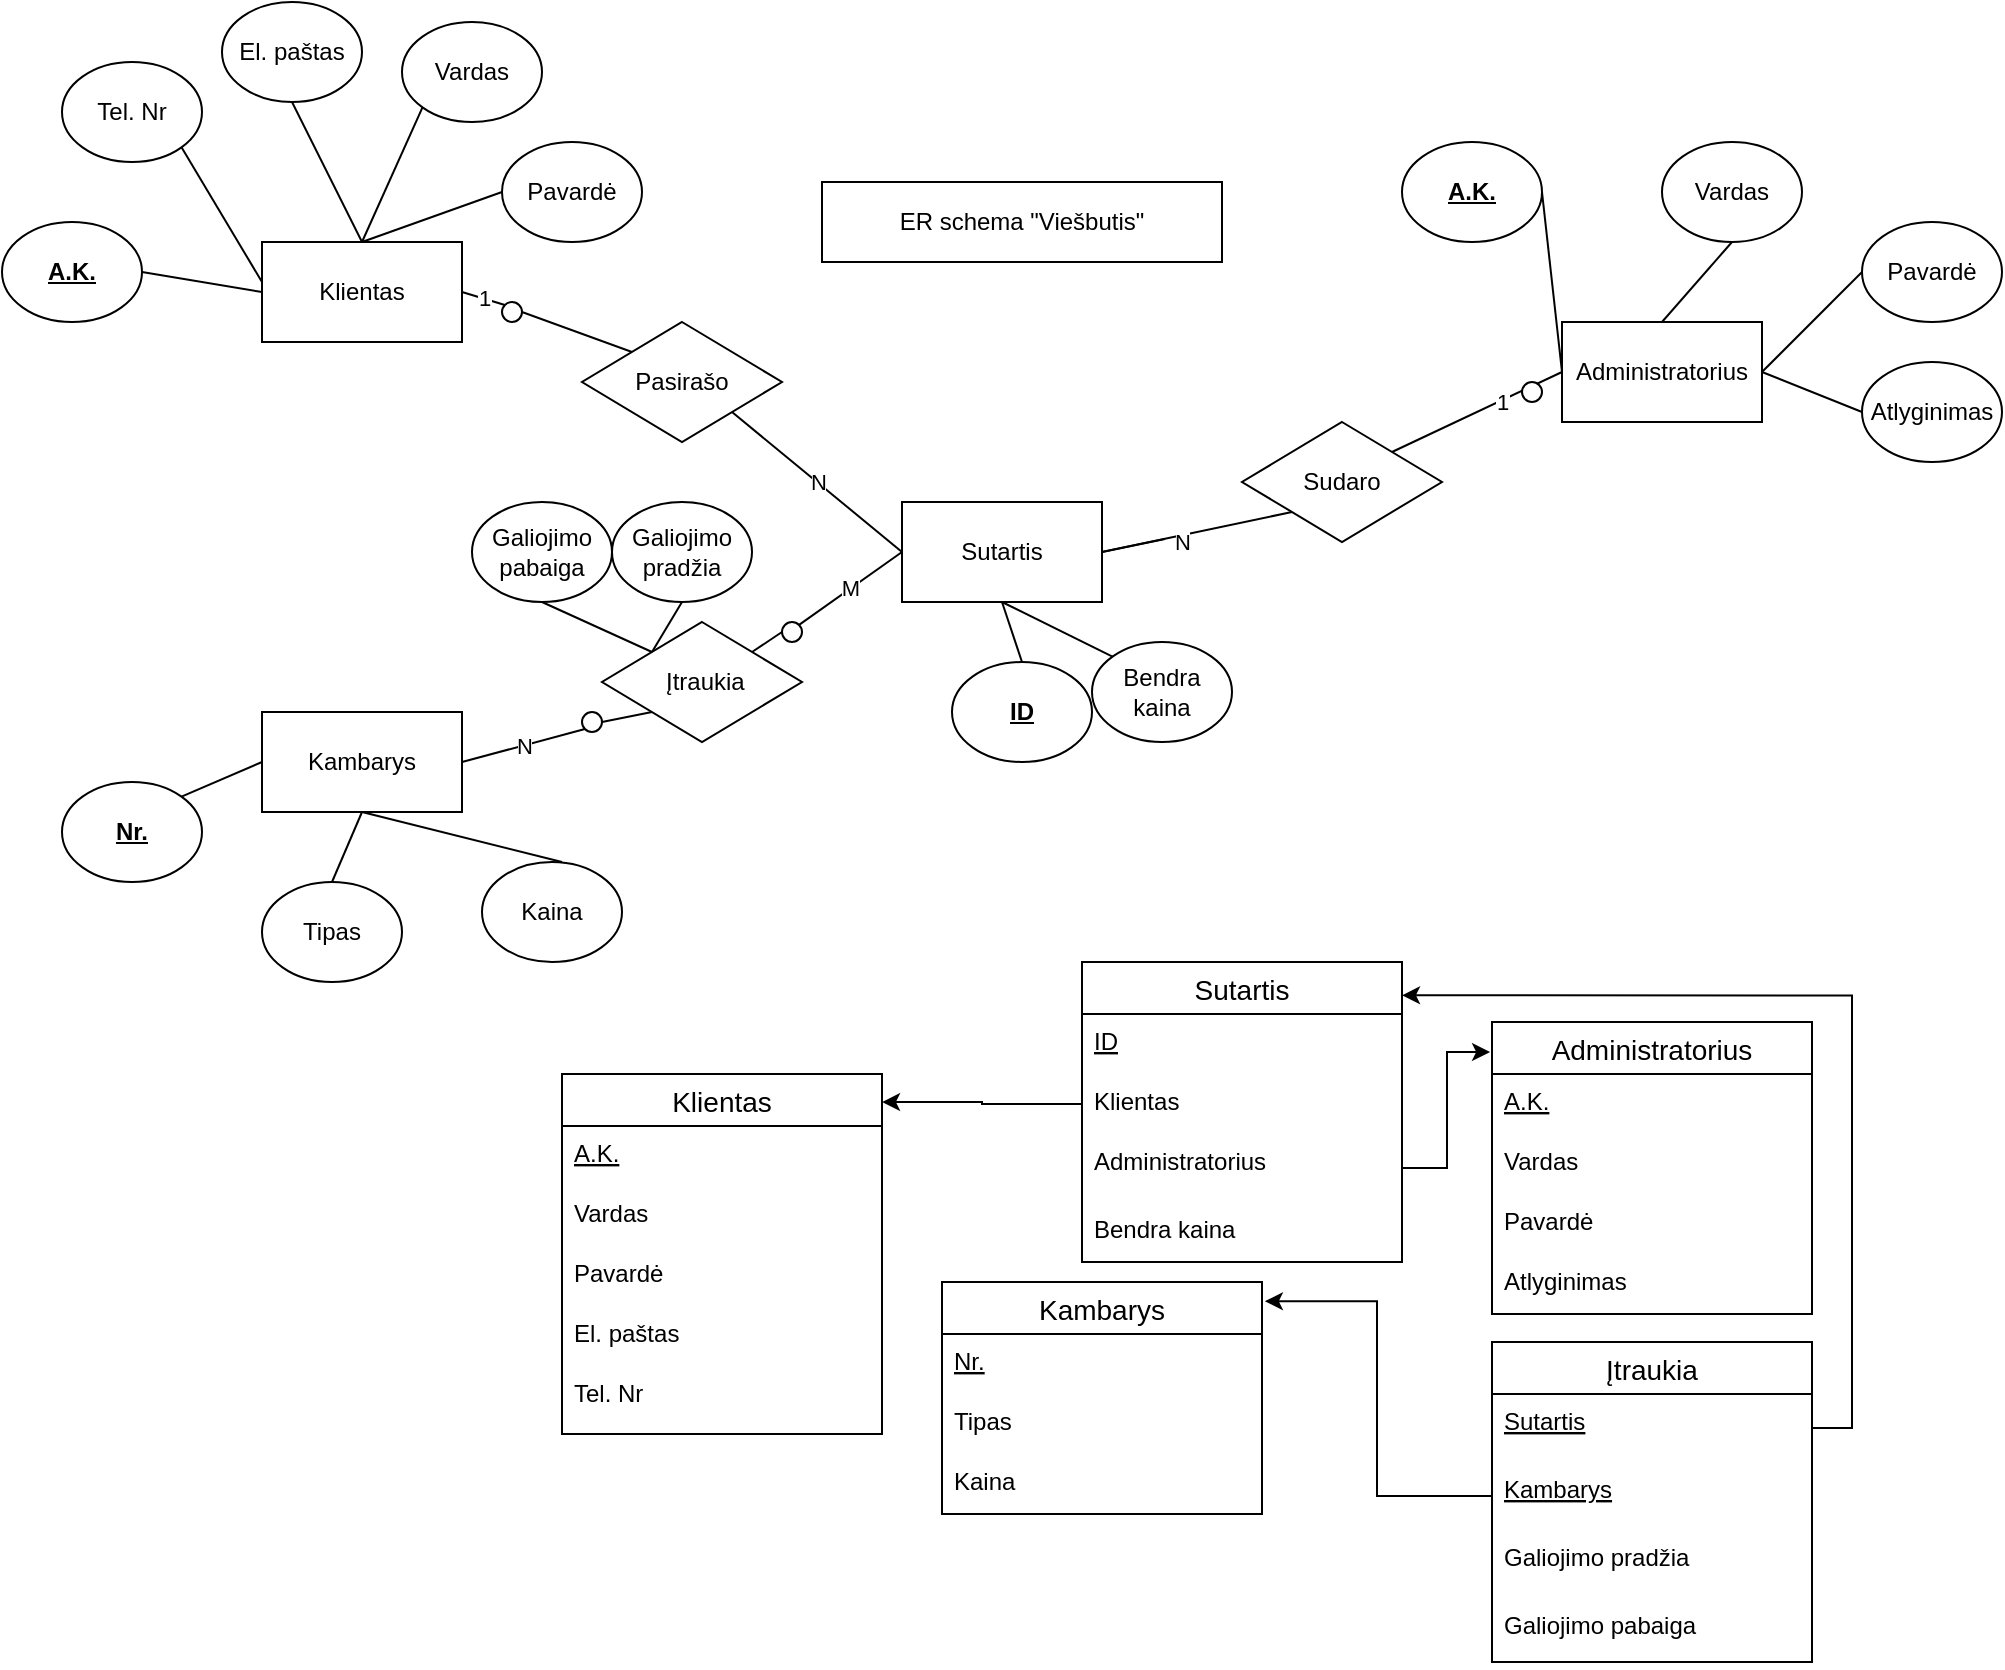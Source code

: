 <mxfile version="20.3.0" type="device"><diagram id="ZB93i0Jxzah_jdVbtj04" name="Puslapis-1"><mxGraphModel dx="2048" dy="809" grid="1" gridSize="10" guides="1" tooltips="1" connect="1" arrows="1" fold="1" page="1" pageScale="1" pageWidth="827" pageHeight="1169" math="0" shadow="0"><root><mxCell id="0"/><mxCell id="1" parent="0"/><mxCell id="vFG-43aFJGQL6tBBuW0R-1" value="ER schema &quot;Viešbutis&quot;" style="rounded=0;whiteSpace=wrap;html=1;" parent="1" vertex="1"><mxGeometry x="-100" y="120" width="200" height="40" as="geometry"/></mxCell><mxCell id="RhfGDhJfcOCOtuRxSW6P-5" value="Administratorius" style="rounded=0;whiteSpace=wrap;html=1;" parent="1" vertex="1"><mxGeometry x="270" y="190" width="100" height="50" as="geometry"/></mxCell><mxCell id="RhfGDhJfcOCOtuRxSW6P-6" value="Klientas" style="rounded=0;whiteSpace=wrap;html=1;" parent="1" vertex="1"><mxGeometry x="-380" y="150" width="100" height="50" as="geometry"/></mxCell><mxCell id="RhfGDhJfcOCOtuRxSW6P-50" value="A.K." style="ellipse;whiteSpace=wrap;html=1;fontStyle=5" parent="1" vertex="1"><mxGeometry x="190" y="100" width="70" height="50" as="geometry"/></mxCell><mxCell id="RhfGDhJfcOCOtuRxSW6P-51" value="" style="endArrow=none;html=1;rounded=0;entryX=0;entryY=0.5;entryDx=0;entryDy=0;exitX=1;exitY=0.5;exitDx=0;exitDy=0;" parent="1" source="RhfGDhJfcOCOtuRxSW6P-50" target="RhfGDhJfcOCOtuRxSW6P-5" edge="1"><mxGeometry width="50" height="50" relative="1" as="geometry"><mxPoint x="720" y="520" as="sourcePoint"/><mxPoint x="770" y="470" as="targetPoint"/></mxGeometry></mxCell><mxCell id="RhfGDhJfcOCOtuRxSW6P-54" value="A.K." style="ellipse;whiteSpace=wrap;html=1;fontStyle=5" parent="1" vertex="1"><mxGeometry x="-510" y="140" width="70" height="50" as="geometry"/></mxCell><mxCell id="RhfGDhJfcOCOtuRxSW6P-55" value="Tel. Nr" style="ellipse;whiteSpace=wrap;html=1;" parent="1" vertex="1"><mxGeometry x="-480" y="60" width="70" height="50" as="geometry"/></mxCell><mxCell id="RhfGDhJfcOCOtuRxSW6P-56" value="Vardas" style="ellipse;whiteSpace=wrap;html=1;" parent="1" vertex="1"><mxGeometry x="-310" y="40" width="70" height="50" as="geometry"/></mxCell><mxCell id="RhfGDhJfcOCOtuRxSW6P-57" value="El. paštas" style="ellipse;whiteSpace=wrap;html=1;" parent="1" vertex="1"><mxGeometry x="-400" y="30" width="70" height="50" as="geometry"/></mxCell><mxCell id="RhfGDhJfcOCOtuRxSW6P-58" value="Pavardė" style="ellipse;whiteSpace=wrap;html=1;" parent="1" vertex="1"><mxGeometry x="-260" y="100" width="70" height="50" as="geometry"/></mxCell><mxCell id="RhfGDhJfcOCOtuRxSW6P-59" value="" style="endArrow=none;html=1;rounded=0;entryX=1;entryY=0.5;entryDx=0;entryDy=0;exitX=0;exitY=0.5;exitDx=0;exitDy=0;" parent="1" source="RhfGDhJfcOCOtuRxSW6P-6" target="RhfGDhJfcOCOtuRxSW6P-54" edge="1"><mxGeometry width="50" height="50" relative="1" as="geometry"><mxPoint x="-150" y="240" as="sourcePoint"/><mxPoint x="-100" y="190" as="targetPoint"/></mxGeometry></mxCell><mxCell id="RhfGDhJfcOCOtuRxSW6P-60" value="" style="endArrow=none;html=1;rounded=0;entryX=1;entryY=1;entryDx=0;entryDy=0;" parent="1" target="RhfGDhJfcOCOtuRxSW6P-55" edge="1"><mxGeometry width="50" height="50" relative="1" as="geometry"><mxPoint x="-380" y="170" as="sourcePoint"/><mxPoint x="-100" y="190" as="targetPoint"/></mxGeometry></mxCell><mxCell id="RhfGDhJfcOCOtuRxSW6P-61" value="" style="endArrow=none;html=1;rounded=0;entryX=0.5;entryY=1;entryDx=0;entryDy=0;exitX=0.5;exitY=0;exitDx=0;exitDy=0;" parent="1" source="RhfGDhJfcOCOtuRxSW6P-6" target="RhfGDhJfcOCOtuRxSW6P-57" edge="1"><mxGeometry width="50" height="50" relative="1" as="geometry"><mxPoint x="-150" y="240" as="sourcePoint"/><mxPoint x="-100" y="190" as="targetPoint"/></mxGeometry></mxCell><mxCell id="RhfGDhJfcOCOtuRxSW6P-62" value="" style="endArrow=none;html=1;rounded=0;entryX=0;entryY=1;entryDx=0;entryDy=0;exitX=0.5;exitY=0;exitDx=0;exitDy=0;" parent="1" source="RhfGDhJfcOCOtuRxSW6P-6" target="RhfGDhJfcOCOtuRxSW6P-56" edge="1"><mxGeometry width="50" height="50" relative="1" as="geometry"><mxPoint x="-150" y="240" as="sourcePoint"/><mxPoint x="-100" y="190" as="targetPoint"/></mxGeometry></mxCell><mxCell id="RhfGDhJfcOCOtuRxSW6P-63" value="" style="endArrow=none;html=1;rounded=0;entryX=0;entryY=0.5;entryDx=0;entryDy=0;exitX=0.5;exitY=0;exitDx=0;exitDy=0;" parent="1" source="RhfGDhJfcOCOtuRxSW6P-6" target="RhfGDhJfcOCOtuRxSW6P-58" edge="1"><mxGeometry width="50" height="50" relative="1" as="geometry"><mxPoint x="-150" y="240" as="sourcePoint"/><mxPoint x="-100" y="190" as="targetPoint"/></mxGeometry></mxCell><mxCell id="RhfGDhJfcOCOtuRxSW6P-82" value="Vardas" style="ellipse;whiteSpace=wrap;html=1;" parent="1" vertex="1"><mxGeometry x="320" y="100" width="70" height="50" as="geometry"/></mxCell><mxCell id="RhfGDhJfcOCOtuRxSW6P-83" value="Pavardė" style="ellipse;whiteSpace=wrap;html=1;" parent="1" vertex="1"><mxGeometry x="420" y="140" width="70" height="50" as="geometry"/></mxCell><mxCell id="RhfGDhJfcOCOtuRxSW6P-85" value="Atlyginimas" style="ellipse;whiteSpace=wrap;html=1;" parent="1" vertex="1"><mxGeometry x="420" y="210" width="70" height="50" as="geometry"/></mxCell><mxCell id="RhfGDhJfcOCOtuRxSW6P-86" value="Kambarys" style="rounded=0;whiteSpace=wrap;html=1;" parent="1" vertex="1"><mxGeometry x="-380" y="385" width="100" height="50" as="geometry"/></mxCell><mxCell id="RhfGDhJfcOCOtuRxSW6P-91" value="Nr." style="ellipse;whiteSpace=wrap;html=1;fontStyle=5" parent="1" vertex="1"><mxGeometry x="-480" y="420" width="70" height="50" as="geometry"/></mxCell><mxCell id="RhfGDhJfcOCOtuRxSW6P-92" value="Tipas" style="ellipse;whiteSpace=wrap;html=1;" parent="1" vertex="1"><mxGeometry x="-380" y="470" width="70" height="50" as="geometry"/></mxCell><mxCell id="RhfGDhJfcOCOtuRxSW6P-93" value="" style="endArrow=none;html=1;rounded=0;entryX=0;entryY=0.5;entryDx=0;entryDy=0;exitX=1;exitY=0;exitDx=0;exitDy=0;" parent="1" source="RhfGDhJfcOCOtuRxSW6P-91" target="RhfGDhJfcOCOtuRxSW6P-86" edge="1"><mxGeometry width="50" height="50" relative="1" as="geometry"><mxPoint x="-110" y="410" as="sourcePoint"/><mxPoint x="-60" y="360" as="targetPoint"/></mxGeometry></mxCell><mxCell id="RhfGDhJfcOCOtuRxSW6P-94" value="" style="endArrow=none;html=1;rounded=0;entryX=0.5;entryY=1;entryDx=0;entryDy=0;exitX=0.5;exitY=0;exitDx=0;exitDy=0;" parent="1" source="RhfGDhJfcOCOtuRxSW6P-92" target="RhfGDhJfcOCOtuRxSW6P-86" edge="1"><mxGeometry width="50" height="50" relative="1" as="geometry"><mxPoint x="-110" y="410" as="sourcePoint"/><mxPoint x="-60" y="360" as="targetPoint"/></mxGeometry></mxCell><mxCell id="RhfGDhJfcOCOtuRxSW6P-95" value="Sutartis" style="rounded=0;whiteSpace=wrap;html=1;" parent="1" vertex="1"><mxGeometry x="-60" y="280" width="100" height="50" as="geometry"/></mxCell><mxCell id="RhfGDhJfcOCOtuRxSW6P-96" value="Pasirašo" style="rhombus;whiteSpace=wrap;html=1;" parent="1" vertex="1"><mxGeometry x="-220" y="190" width="100" height="60" as="geometry"/></mxCell><mxCell id="RhfGDhJfcOCOtuRxSW6P-97" value="&amp;nbsp;Įtraukia" style="rhombus;whiteSpace=wrap;html=1;" parent="1" vertex="1"><mxGeometry x="-210" y="340" width="100" height="60" as="geometry"/></mxCell><mxCell id="RhfGDhJfcOCOtuRxSW6P-98" value="M" style="endArrow=none;html=1;rounded=0;entryX=0;entryY=0.5;entryDx=0;entryDy=0;exitX=1;exitY=0;exitDx=0;exitDy=0;startArrow=none;" parent="1" source="EkCa-FRlZ73WwveigENW-10" target="RhfGDhJfcOCOtuRxSW6P-95" edge="1"><mxGeometry width="50" height="50" relative="1" as="geometry"><mxPoint x="-110" y="410" as="sourcePoint"/><mxPoint x="-60" y="360" as="targetPoint"/></mxGeometry></mxCell><mxCell id="RhfGDhJfcOCOtuRxSW6P-99" value="N" style="endArrow=none;html=1;rounded=0;entryX=1;entryY=0.5;entryDx=0;entryDy=0;exitX=0;exitY=1;exitDx=0;exitDy=0;startArrow=none;" parent="1" source="EkCa-FRlZ73WwveigENW-12" target="RhfGDhJfcOCOtuRxSW6P-86" edge="1"><mxGeometry width="50" height="50" relative="1" as="geometry"><mxPoint x="-110" y="410" as="sourcePoint"/><mxPoint x="-60" y="360" as="targetPoint"/></mxGeometry></mxCell><mxCell id="RhfGDhJfcOCOtuRxSW6P-100" value="1" style="endArrow=none;html=1;rounded=0;entryX=1;entryY=0.5;entryDx=0;entryDy=0;exitX=0;exitY=0;exitDx=0;exitDy=0;startArrow=none;" parent="1" source="B-_HKf1cQLXAdUD-6WGV-5" target="RhfGDhJfcOCOtuRxSW6P-6" edge="1"><mxGeometry width="50" height="50" relative="1" as="geometry"><mxPoint x="-110" y="410" as="sourcePoint"/><mxPoint x="-60" y="360" as="targetPoint"/></mxGeometry></mxCell><mxCell id="RhfGDhJfcOCOtuRxSW6P-101" value="N" style="endArrow=none;html=1;rounded=0;entryX=1;entryY=1;entryDx=0;entryDy=0;exitX=0;exitY=0.5;exitDx=0;exitDy=0;" parent="1" source="RhfGDhJfcOCOtuRxSW6P-95" target="RhfGDhJfcOCOtuRxSW6P-96" edge="1"><mxGeometry width="50" height="50" relative="1" as="geometry"><mxPoint x="-110" y="410" as="sourcePoint"/><mxPoint x="-60" y="360" as="targetPoint"/></mxGeometry></mxCell><mxCell id="RhfGDhJfcOCOtuRxSW6P-102" value="Sudaro" style="rhombus;whiteSpace=wrap;html=1;" parent="1" vertex="1"><mxGeometry x="110" y="240" width="100" height="60" as="geometry"/></mxCell><mxCell id="RhfGDhJfcOCOtuRxSW6P-103" value="1" style="endArrow=none;html=1;rounded=0;entryX=0;entryY=0.5;entryDx=0;entryDy=0;exitX=1;exitY=0;exitDx=0;exitDy=0;" parent="1" source="RhfGDhJfcOCOtuRxSW6P-102" target="RhfGDhJfcOCOtuRxSW6P-5" edge="1"><mxGeometry x="0.286" y="-1" width="50" height="50" relative="1" as="geometry"><mxPoint x="80" y="410" as="sourcePoint"/><mxPoint x="130" y="360" as="targetPoint"/><mxPoint as="offset"/></mxGeometry></mxCell><mxCell id="RhfGDhJfcOCOtuRxSW6P-104" value="N" style="endArrow=none;html=1;rounded=0;entryX=0;entryY=1;entryDx=0;entryDy=0;exitX=1;exitY=0.5;exitDx=0;exitDy=0;startArrow=none;" parent="1" source="RhfGDhJfcOCOtuRxSW6P-95" target="RhfGDhJfcOCOtuRxSW6P-102" edge="1"><mxGeometry x="-0.172" y="-3" width="50" height="50" relative="1" as="geometry"><mxPoint x="80" y="295" as="sourcePoint"/><mxPoint x="130" y="360" as="targetPoint"/><mxPoint as="offset"/></mxGeometry></mxCell><mxCell id="RhfGDhJfcOCOtuRxSW6P-105" value="" style="endArrow=none;html=1;rounded=0;entryX=0.5;entryY=1;entryDx=0;entryDy=0;exitX=0.5;exitY=0;exitDx=0;exitDy=0;" parent="1" source="RhfGDhJfcOCOtuRxSW6P-5" target="RhfGDhJfcOCOtuRxSW6P-82" edge="1"><mxGeometry width="50" height="50" relative="1" as="geometry"><mxPoint x="80" y="410" as="sourcePoint"/><mxPoint x="130" y="360" as="targetPoint"/></mxGeometry></mxCell><mxCell id="RhfGDhJfcOCOtuRxSW6P-106" value="" style="endArrow=none;html=1;rounded=0;entryX=0;entryY=0.5;entryDx=0;entryDy=0;exitX=1;exitY=0.5;exitDx=0;exitDy=0;" parent="1" source="RhfGDhJfcOCOtuRxSW6P-5" target="RhfGDhJfcOCOtuRxSW6P-83" edge="1"><mxGeometry width="50" height="50" relative="1" as="geometry"><mxPoint x="80" y="410" as="sourcePoint"/><mxPoint x="130" y="360" as="targetPoint"/></mxGeometry></mxCell><mxCell id="RhfGDhJfcOCOtuRxSW6P-107" value="" style="endArrow=none;html=1;rounded=0;entryX=0;entryY=0.5;entryDx=0;entryDy=0;exitX=1;exitY=0.5;exitDx=0;exitDy=0;" parent="1" source="RhfGDhJfcOCOtuRxSW6P-5" target="RhfGDhJfcOCOtuRxSW6P-85" edge="1"><mxGeometry width="50" height="50" relative="1" as="geometry"><mxPoint x="80" y="410" as="sourcePoint"/><mxPoint x="130" y="360" as="targetPoint"/></mxGeometry></mxCell><mxCell id="RhfGDhJfcOCOtuRxSW6P-108" value="ID" style="ellipse;whiteSpace=wrap;html=1;fontStyle=5" parent="1" vertex="1"><mxGeometry x="-35" y="360" width="70" height="50" as="geometry"/></mxCell><mxCell id="RhfGDhJfcOCOtuRxSW6P-110" value="Galiojimo pradžia" style="ellipse;whiteSpace=wrap;html=1;" parent="1" vertex="1"><mxGeometry x="-205" y="280" width="70" height="50" as="geometry"/></mxCell><mxCell id="RhfGDhJfcOCOtuRxSW6P-111" value="Galiojimo pabaiga" style="ellipse;whiteSpace=wrap;html=1;" parent="1" vertex="1"><mxGeometry x="-275" y="280" width="70" height="50" as="geometry"/></mxCell><mxCell id="RhfGDhJfcOCOtuRxSW6P-113" value="" style="endArrow=none;html=1;rounded=0;entryX=0.5;entryY=1;entryDx=0;entryDy=0;exitX=0.5;exitY=0;exitDx=0;exitDy=0;" parent="1" source="RhfGDhJfcOCOtuRxSW6P-108" target="RhfGDhJfcOCOtuRxSW6P-95" edge="1"><mxGeometry width="50" height="50" relative="1" as="geometry"><mxPoint x="-80" y="310" as="sourcePoint"/><mxPoint x="-10" y="340" as="targetPoint"/></mxGeometry></mxCell><mxCell id="lDT30wL_PB-l56CWm77V-4" value="Kaina" style="ellipse;whiteSpace=wrap;html=1;" parent="1" vertex="1"><mxGeometry x="-270" y="460" width="70" height="50" as="geometry"/></mxCell><mxCell id="lDT30wL_PB-l56CWm77V-5" value="" style="endArrow=none;html=1;rounded=0;entryX=0.5;entryY=1;entryDx=0;entryDy=0;" parent="1" target="RhfGDhJfcOCOtuRxSW6P-86" edge="1"><mxGeometry width="50" height="50" relative="1" as="geometry"><mxPoint x="-230" y="460" as="sourcePoint"/><mxPoint x="40" y="480" as="targetPoint"/></mxGeometry></mxCell><mxCell id="lDT30wL_PB-l56CWm77V-17" value="Bendra kaina" style="ellipse;whiteSpace=wrap;html=1;" parent="1" vertex="1"><mxGeometry x="35" y="350" width="70" height="50" as="geometry"/></mxCell><mxCell id="lDT30wL_PB-l56CWm77V-18" value="" style="endArrow=none;html=1;rounded=0;entryX=0.5;entryY=1;entryDx=0;entryDy=0;exitX=0;exitY=0;exitDx=0;exitDy=0;" parent="1" source="lDT30wL_PB-l56CWm77V-17" target="RhfGDhJfcOCOtuRxSW6P-95" edge="1"><mxGeometry width="50" height="50" relative="1" as="geometry"><mxPoint x="-150" y="450" as="sourcePoint"/><mxPoint x="-100" y="400" as="targetPoint"/></mxGeometry></mxCell><mxCell id="RhfGDhJfcOCOtuRxSW6P-118" value="Klientas" style="swimlane;fontStyle=0;childLayout=stackLayout;horizontal=1;startSize=26;horizontalStack=0;resizeParent=1;resizeParentMax=0;resizeLast=0;collapsible=1;marginBottom=0;align=center;fontSize=14;" parent="1" vertex="1"><mxGeometry x="-230" y="566" width="160" height="180" as="geometry"/></mxCell><mxCell id="RhfGDhJfcOCOtuRxSW6P-119" value="A.K." style="text;strokeColor=none;fillColor=none;spacingLeft=4;spacingRight=4;overflow=hidden;rotatable=0;points=[[0,0.5],[1,0.5]];portConstraint=eastwest;fontSize=12;fontStyle=4" parent="RhfGDhJfcOCOtuRxSW6P-118" vertex="1"><mxGeometry y="26" width="160" height="30" as="geometry"/></mxCell><mxCell id="RhfGDhJfcOCOtuRxSW6P-120" value="Vardas" style="text;strokeColor=none;fillColor=none;spacingLeft=4;spacingRight=4;overflow=hidden;rotatable=0;points=[[0,0.5],[1,0.5]];portConstraint=eastwest;fontSize=12;" parent="RhfGDhJfcOCOtuRxSW6P-118" vertex="1"><mxGeometry y="56" width="160" height="30" as="geometry"/></mxCell><mxCell id="RhfGDhJfcOCOtuRxSW6P-148" value="Pavardė" style="text;strokeColor=none;fillColor=none;spacingLeft=4;spacingRight=4;overflow=hidden;rotatable=0;points=[[0,0.5],[1,0.5]];portConstraint=eastwest;fontSize=12;" parent="RhfGDhJfcOCOtuRxSW6P-118" vertex="1"><mxGeometry y="86" width="160" height="30" as="geometry"/></mxCell><mxCell id="RhfGDhJfcOCOtuRxSW6P-149" value="El. paštas" style="text;strokeColor=none;fillColor=none;spacingLeft=4;spacingRight=4;overflow=hidden;rotatable=0;points=[[0,0.5],[1,0.5]];portConstraint=eastwest;fontSize=12;" parent="RhfGDhJfcOCOtuRxSW6P-118" vertex="1"><mxGeometry y="116" width="160" height="30" as="geometry"/></mxCell><mxCell id="RhfGDhJfcOCOtuRxSW6P-121" value="Tel. Nr" style="text;strokeColor=none;fillColor=none;spacingLeft=4;spacingRight=4;overflow=hidden;rotatable=0;points=[[0,0.5],[1,0.5]];portConstraint=eastwest;fontSize=12;" parent="RhfGDhJfcOCOtuRxSW6P-118" vertex="1"><mxGeometry y="146" width="160" height="34" as="geometry"/></mxCell><mxCell id="RhfGDhJfcOCOtuRxSW6P-162" value="Administratorius" style="swimlane;fontStyle=0;childLayout=stackLayout;horizontal=1;startSize=26;horizontalStack=0;resizeParent=1;resizeParentMax=0;resizeLast=0;collapsible=1;marginBottom=0;align=center;fontSize=14;" parent="1" vertex="1"><mxGeometry x="235" y="540" width="160" height="146" as="geometry"/></mxCell><mxCell id="RhfGDhJfcOCOtuRxSW6P-163" value="A.K." style="text;strokeColor=none;fillColor=none;spacingLeft=4;spacingRight=4;overflow=hidden;rotatable=0;points=[[0,0.5],[1,0.5]];portConstraint=eastwest;fontSize=12;fontStyle=4" parent="RhfGDhJfcOCOtuRxSW6P-162" vertex="1"><mxGeometry y="26" width="160" height="30" as="geometry"/></mxCell><mxCell id="RhfGDhJfcOCOtuRxSW6P-164" value="Vardas" style="text;strokeColor=none;fillColor=none;spacingLeft=4;spacingRight=4;overflow=hidden;rotatable=0;points=[[0,0.5],[1,0.5]];portConstraint=eastwest;fontSize=12;" parent="RhfGDhJfcOCOtuRxSW6P-162" vertex="1"><mxGeometry y="56" width="160" height="30" as="geometry"/></mxCell><mxCell id="RhfGDhJfcOCOtuRxSW6P-165" value="Pavardė" style="text;strokeColor=none;fillColor=none;spacingLeft=4;spacingRight=4;overflow=hidden;rotatable=0;points=[[0,0.5],[1,0.5]];portConstraint=eastwest;fontSize=12;" parent="RhfGDhJfcOCOtuRxSW6P-162" vertex="1"><mxGeometry y="86" width="160" height="30" as="geometry"/></mxCell><mxCell id="RhfGDhJfcOCOtuRxSW6P-166" value="Atlyginimas" style="text;strokeColor=none;fillColor=none;spacingLeft=4;spacingRight=4;overflow=hidden;rotatable=0;points=[[0,0.5],[1,0.5]];portConstraint=eastwest;fontSize=12;" parent="RhfGDhJfcOCOtuRxSW6P-162" vertex="1"><mxGeometry y="116" width="160" height="30" as="geometry"/></mxCell><mxCell id="RhfGDhJfcOCOtuRxSW6P-173" value="Sutartis" style="swimlane;fontStyle=0;childLayout=stackLayout;horizontal=1;startSize=26;horizontalStack=0;resizeParent=1;resizeParentMax=0;resizeLast=0;collapsible=1;marginBottom=0;align=center;fontSize=14;" parent="1" vertex="1"><mxGeometry x="30" y="510" width="160" height="150" as="geometry"/></mxCell><mxCell id="RhfGDhJfcOCOtuRxSW6P-174" value="ID" style="text;strokeColor=none;fillColor=none;spacingLeft=4;spacingRight=4;overflow=hidden;rotatable=0;points=[[0,0.5],[1,0.5]];portConstraint=eastwest;fontSize=12;fontStyle=4" parent="RhfGDhJfcOCOtuRxSW6P-173" vertex="1"><mxGeometry y="26" width="160" height="30" as="geometry"/></mxCell><mxCell id="RhfGDhJfcOCOtuRxSW6P-175" value="Klientas" style="text;strokeColor=none;fillColor=none;spacingLeft=4;spacingRight=4;overflow=hidden;rotatable=0;points=[[0,0.5],[1,0.5]];portConstraint=eastwest;fontSize=12;" parent="RhfGDhJfcOCOtuRxSW6P-173" vertex="1"><mxGeometry y="56" width="160" height="30" as="geometry"/></mxCell><mxCell id="RhfGDhJfcOCOtuRxSW6P-178" value="Administratorius" style="text;strokeColor=none;fillColor=none;spacingLeft=4;spacingRight=4;overflow=hidden;rotatable=0;points=[[0,0.5],[1,0.5]];portConstraint=eastwest;fontSize=12;" parent="RhfGDhJfcOCOtuRxSW6P-173" vertex="1"><mxGeometry y="86" width="160" height="34" as="geometry"/></mxCell><mxCell id="lDT30wL_PB-l56CWm77V-33" value="Bendra kaina" style="text;strokeColor=none;fillColor=none;spacingLeft=4;spacingRight=4;overflow=hidden;rotatable=0;points=[[0,0.5],[1,0.5]];portConstraint=eastwest;fontSize=12;" parent="RhfGDhJfcOCOtuRxSW6P-173" vertex="1"><mxGeometry y="120" width="160" height="30" as="geometry"/></mxCell><mxCell id="RhfGDhJfcOCOtuRxSW6P-182" style="edgeStyle=orthogonalEdgeStyle;rounded=0;orthogonalLoop=1;jettySize=auto;html=1;exitX=1;exitY=0.5;exitDx=0;exitDy=0;entryX=-0.006;entryY=0.103;entryDx=0;entryDy=0;entryPerimeter=0;" parent="1" source="RhfGDhJfcOCOtuRxSW6P-178" target="RhfGDhJfcOCOtuRxSW6P-162" edge="1"><mxGeometry relative="1" as="geometry"/></mxCell><mxCell id="RhfGDhJfcOCOtuRxSW6P-184" style="edgeStyle=orthogonalEdgeStyle;rounded=0;orthogonalLoop=1;jettySize=auto;html=1;exitX=0;exitY=0.5;exitDx=0;exitDy=0;entryX=1;entryY=0.078;entryDx=0;entryDy=0;entryPerimeter=0;" parent="1" source="RhfGDhJfcOCOtuRxSW6P-175" target="RhfGDhJfcOCOtuRxSW6P-118" edge="1"><mxGeometry relative="1" as="geometry"/></mxCell><mxCell id="lDT30wL_PB-l56CWm77V-6" value="Kambarys" style="swimlane;fontStyle=0;childLayout=stackLayout;horizontal=1;startSize=26;horizontalStack=0;resizeParent=1;resizeParentMax=0;resizeLast=0;collapsible=1;marginBottom=0;align=center;fontSize=14;" parent="1" vertex="1"><mxGeometry x="-40" y="670" width="160" height="116" as="geometry"/></mxCell><mxCell id="lDT30wL_PB-l56CWm77V-7" value="Nr." style="text;strokeColor=none;fillColor=none;spacingLeft=4;spacingRight=4;overflow=hidden;rotatable=0;points=[[0,0.5],[1,0.5]];portConstraint=eastwest;fontSize=12;fontStyle=4" parent="lDT30wL_PB-l56CWm77V-6" vertex="1"><mxGeometry y="26" width="160" height="30" as="geometry"/></mxCell><mxCell id="lDT30wL_PB-l56CWm77V-8" value="Tipas" style="text;strokeColor=none;fillColor=none;spacingLeft=4;spacingRight=4;overflow=hidden;rotatable=0;points=[[0,0.5],[1,0.5]];portConstraint=eastwest;fontSize=12;fontStyle=0" parent="lDT30wL_PB-l56CWm77V-6" vertex="1"><mxGeometry y="56" width="160" height="30" as="geometry"/></mxCell><mxCell id="CEmsu9zmo-SFEYeLeA_6-5" value="Kaina" style="text;strokeColor=none;fillColor=none;spacingLeft=4;spacingRight=4;overflow=hidden;rotatable=0;points=[[0,0.5],[1,0.5]];portConstraint=eastwest;fontSize=12;fontStyle=0" parent="lDT30wL_PB-l56CWm77V-6" vertex="1"><mxGeometry y="86" width="160" height="30" as="geometry"/></mxCell><mxCell id="lDT30wL_PB-l56CWm77V-19" value="Įtraukia" style="swimlane;fontStyle=0;childLayout=stackLayout;horizontal=1;startSize=26;horizontalStack=0;resizeParent=1;resizeParentMax=0;resizeLast=0;collapsible=1;marginBottom=0;align=center;fontSize=14;" parent="1" vertex="1"><mxGeometry x="235" y="700" width="160" height="160" as="geometry"/></mxCell><mxCell id="lDT30wL_PB-l56CWm77V-23" value="Sutartis" style="text;strokeColor=none;fillColor=none;spacingLeft=4;spacingRight=4;overflow=hidden;rotatable=0;points=[[0,0.5],[1,0.5]];portConstraint=eastwest;fontSize=12;fontStyle=4" parent="lDT30wL_PB-l56CWm77V-19" vertex="1"><mxGeometry y="26" width="160" height="34" as="geometry"/></mxCell><mxCell id="EkCa-FRlZ73WwveigENW-16" value="Kambarys" style="text;strokeColor=none;fillColor=none;spacingLeft=4;spacingRight=4;overflow=hidden;rotatable=0;points=[[0,0.5],[1,0.5]];portConstraint=eastwest;fontSize=12;fontStyle=4" vertex="1" parent="lDT30wL_PB-l56CWm77V-19"><mxGeometry y="60" width="160" height="34" as="geometry"/></mxCell><mxCell id="EkCa-FRlZ73WwveigENW-17" value="Galiojimo pradžia" style="text;strokeColor=none;fillColor=none;spacingLeft=4;spacingRight=4;overflow=hidden;rotatable=0;points=[[0,0.5],[1,0.5]];portConstraint=eastwest;fontSize=12;fontStyle=0" vertex="1" parent="lDT30wL_PB-l56CWm77V-19"><mxGeometry y="94" width="160" height="34" as="geometry"/></mxCell><mxCell id="lDT30wL_PB-l56CWm77V-31" value="Galiojimo pabaiga" style="text;strokeColor=none;fillColor=none;spacingLeft=4;spacingRight=4;overflow=hidden;rotatable=0;points=[[0,0.5],[1,0.5]];portConstraint=eastwest;fontSize=12;fontStyle=0" parent="lDT30wL_PB-l56CWm77V-19" vertex="1"><mxGeometry y="128" width="160" height="32" as="geometry"/></mxCell><mxCell id="lDT30wL_PB-l56CWm77V-25" style="edgeStyle=orthogonalEdgeStyle;rounded=0;orthogonalLoop=1;jettySize=auto;html=1;exitX=1;exitY=0.5;exitDx=0;exitDy=0;entryX=1;entryY=0.111;entryDx=0;entryDy=0;entryPerimeter=0;" parent="1" source="lDT30wL_PB-l56CWm77V-23" target="RhfGDhJfcOCOtuRxSW6P-173" edge="1"><mxGeometry relative="1" as="geometry"/></mxCell><mxCell id="lDT30wL_PB-l56CWm77V-27" style="edgeStyle=orthogonalEdgeStyle;rounded=0;orthogonalLoop=1;jettySize=auto;html=1;exitX=0;exitY=0.5;exitDx=0;exitDy=0;entryX=1.009;entryY=0.083;entryDx=0;entryDy=0;entryPerimeter=0;" parent="1" source="EkCa-FRlZ73WwveigENW-16" target="lDT30wL_PB-l56CWm77V-6" edge="1"><mxGeometry relative="1" as="geometry"/></mxCell><mxCell id="B-_HKf1cQLXAdUD-6WGV-3" value="" style="ellipse;whiteSpace=wrap;html=1;" parent="1" vertex="1"><mxGeometry x="250" y="220" width="10" height="10" as="geometry"/></mxCell><mxCell id="B-_HKf1cQLXAdUD-6WGV-5" value="" style="ellipse;whiteSpace=wrap;html=1;" parent="1" vertex="1"><mxGeometry x="-260" y="180" width="10" height="10" as="geometry"/></mxCell><mxCell id="B-_HKf1cQLXAdUD-6WGV-8" value="" style="endArrow=none;html=1;rounded=0;entryX=1;entryY=0.5;entryDx=0;entryDy=0;exitX=0;exitY=0;exitDx=0;exitDy=0;" parent="1" source="RhfGDhJfcOCOtuRxSW6P-96" target="B-_HKf1cQLXAdUD-6WGV-5" edge="1"><mxGeometry width="50" height="50" relative="1" as="geometry"><mxPoint x="-195" y="205" as="sourcePoint"/><mxPoint x="-280" y="175" as="targetPoint"/></mxGeometry></mxCell><mxCell id="EkCa-FRlZ73WwveigENW-2" value="" style="endArrow=none;html=1;rounded=0;entryX=0;entryY=1;entryDx=0;entryDy=0;exitX=1;exitY=0.5;exitDx=0;exitDy=0;" edge="1" parent="1" source="RhfGDhJfcOCOtuRxSW6P-95"><mxGeometry x="0.676" y="-2" width="50" height="50" relative="1" as="geometry"><mxPoint x="40" y="305" as="sourcePoint"/><mxPoint x="71.464" y="298.536" as="targetPoint"/><mxPoint as="offset"/></mxGeometry></mxCell><mxCell id="EkCa-FRlZ73WwveigENW-10" value="" style="ellipse;whiteSpace=wrap;html=1;" vertex="1" parent="1"><mxGeometry x="-120" y="340" width="10" height="10" as="geometry"/></mxCell><mxCell id="EkCa-FRlZ73WwveigENW-11" value="" style="endArrow=none;html=1;rounded=0;entryX=0;entryY=0.5;entryDx=0;entryDy=0;exitX=1;exitY=0;exitDx=0;exitDy=0;" edge="1" parent="1" source="RhfGDhJfcOCOtuRxSW6P-97" target="EkCa-FRlZ73WwveigENW-10"><mxGeometry width="50" height="50" relative="1" as="geometry"><mxPoint x="-135" y="355" as="sourcePoint"/><mxPoint x="-60" y="305" as="targetPoint"/></mxGeometry></mxCell><mxCell id="EkCa-FRlZ73WwveigENW-12" value="" style="ellipse;whiteSpace=wrap;html=1;" vertex="1" parent="1"><mxGeometry x="-220" y="385" width="10" height="10" as="geometry"/></mxCell><mxCell id="EkCa-FRlZ73WwveigENW-13" value="" style="endArrow=none;html=1;rounded=0;entryX=1;entryY=0.5;entryDx=0;entryDy=0;exitX=0;exitY=1;exitDx=0;exitDy=0;" edge="1" parent="1" source="RhfGDhJfcOCOtuRxSW6P-97" target="EkCa-FRlZ73WwveigENW-12"><mxGeometry width="50" height="50" relative="1" as="geometry"><mxPoint x="-185" y="385" as="sourcePoint"/><mxPoint x="-280" y="410" as="targetPoint"/></mxGeometry></mxCell><mxCell id="EkCa-FRlZ73WwveigENW-14" value="" style="endArrow=none;html=1;rounded=0;entryX=0.5;entryY=1;entryDx=0;entryDy=0;exitX=0;exitY=0;exitDx=0;exitDy=0;" edge="1" parent="1" source="RhfGDhJfcOCOtuRxSW6P-97" target="RhfGDhJfcOCOtuRxSW6P-111"><mxGeometry width="50" height="50" relative="1" as="geometry"><mxPoint x="-20" y="460" as="sourcePoint"/><mxPoint x="30" y="410" as="targetPoint"/></mxGeometry></mxCell><mxCell id="EkCa-FRlZ73WwveigENW-15" value="" style="endArrow=none;html=1;rounded=0;entryX=0.5;entryY=1;entryDx=0;entryDy=0;exitX=0;exitY=0;exitDx=0;exitDy=0;" edge="1" parent="1" source="RhfGDhJfcOCOtuRxSW6P-97" target="RhfGDhJfcOCOtuRxSW6P-110"><mxGeometry width="50" height="50" relative="1" as="geometry"><mxPoint x="-20" y="460" as="sourcePoint"/><mxPoint x="30" y="410" as="targetPoint"/></mxGeometry></mxCell></root></mxGraphModel></diagram></mxfile>
